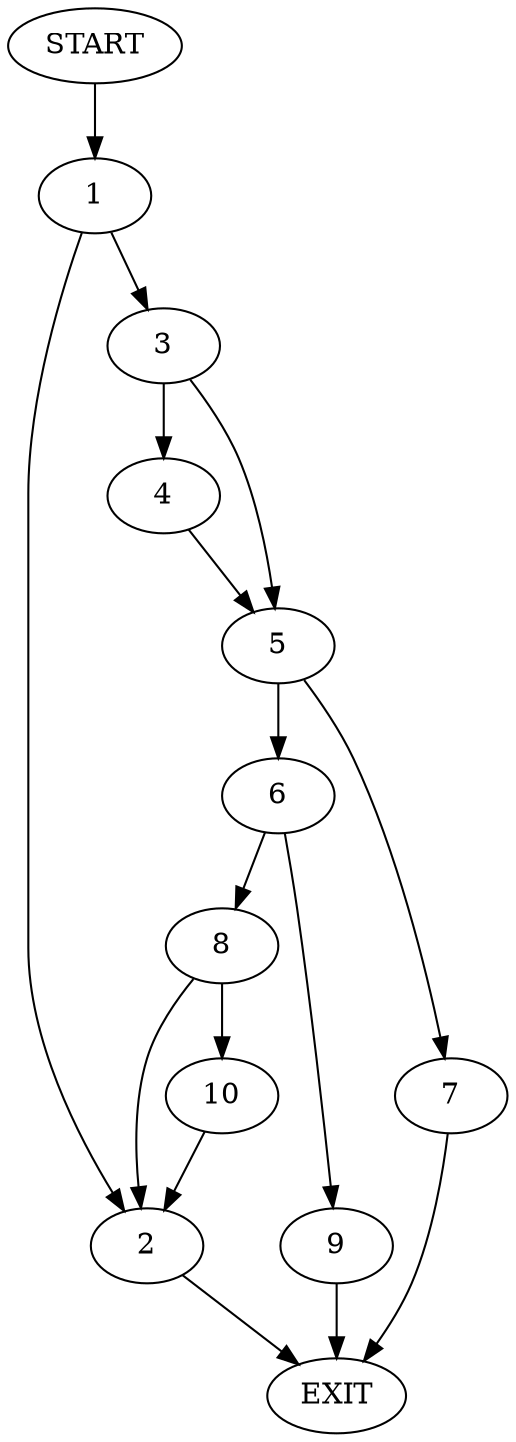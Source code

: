 digraph {
0 [label="START"]
11 [label="EXIT"]
0 -> 1
1 -> 2
1 -> 3
3 -> 4
3 -> 5
2 -> 11
4 -> 5
5 -> 6
5 -> 7
6 -> 8
6 -> 9
7 -> 11
8 -> 2
8 -> 10
9 -> 11
10 -> 2
}
